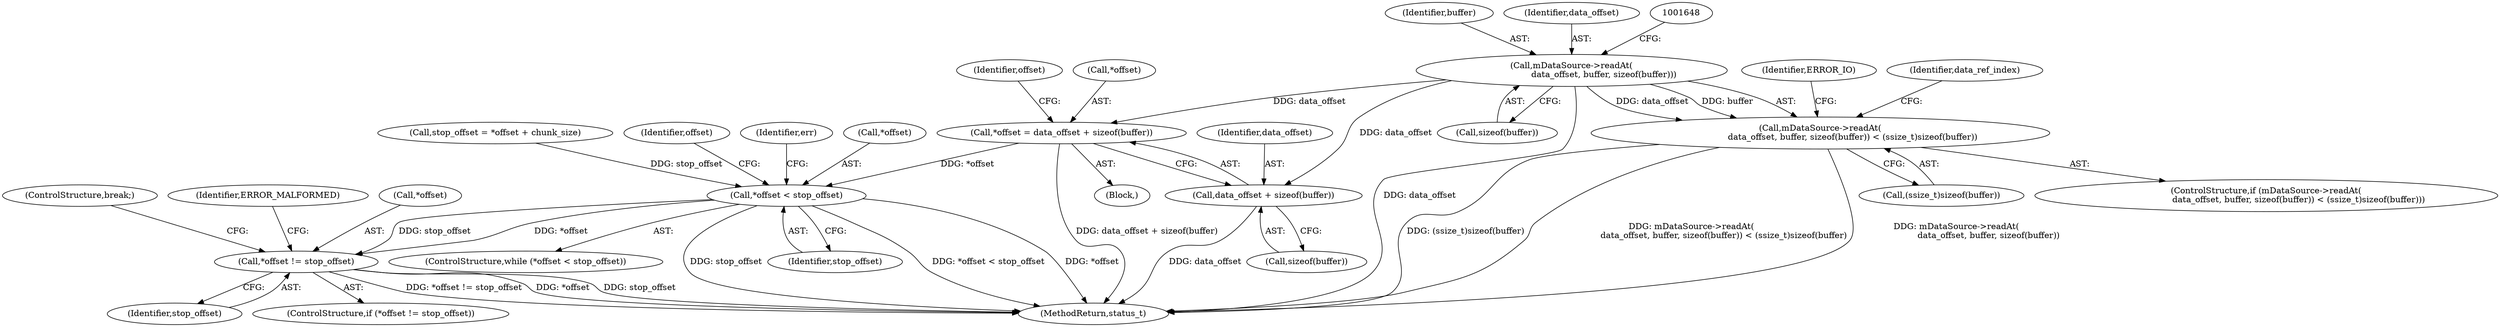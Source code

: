 digraph "0_Android_2674a7218eaa3c87f2ee26d26da5b9170e10f859@API" {
"1001642" [label="(Call,mDataSource->readAt(\n                        data_offset, buffer, sizeof(buffer)))"];
"1001641" [label="(Call,mDataSource->readAt(\n                        data_offset, buffer, sizeof(buffer)) < (ssize_t)sizeof(buffer))"];
"1001722" [label="(Call,*offset = data_offset + sizeof(buffer))"];
"1001730" [label="(Call,*offset < stop_offset)"];
"1001751" [label="(Call,*offset != stop_offset)"];
"1001725" [label="(Call,data_offset + sizeof(buffer))"];
"1001642" [label="(Call,mDataSource->readAt(\n                        data_offset, buffer, sizeof(buffer)))"];
"1001730" [label="(Call,*offset < stop_offset)"];
"1001729" [label="(ControlStructure,while (*offset < stop_offset))"];
"1001653" [label="(Identifier,ERROR_IO)"];
"1002927" [label="(MethodReturn,status_t)"];
"1001758" [label="(ControlStructure,break;)"];
"1001751" [label="(Call,*offset != stop_offset)"];
"1001753" [label="(Identifier,offset)"];
"1001641" [label="(Call,mDataSource->readAt(\n                        data_offset, buffer, sizeof(buffer)) < (ssize_t)sizeof(buffer))"];
"1001647" [label="(Call,(ssize_t)sizeof(buffer))"];
"1001733" [label="(Identifier,stop_offset)"];
"1001625" [label="(Block,)"];
"1001757" [label="(Identifier,ERROR_MALFORMED)"];
"1001644" [label="(Identifier,buffer)"];
"1001722" [label="(Call,*offset = data_offset + sizeof(buffer))"];
"1001754" [label="(Identifier,stop_offset)"];
"1001645" [label="(Call,sizeof(buffer))"];
"1001725" [label="(Call,data_offset + sizeof(buffer))"];
"1001643" [label="(Identifier,data_offset)"];
"1001727" [label="(Call,sizeof(buffer))"];
"1001723" [label="(Call,*offset)"];
"1001737" [label="(Identifier,err)"];
"1001752" [label="(Call,*offset)"];
"1001732" [label="(Identifier,offset)"];
"1001750" [label="(ControlStructure,if (*offset != stop_offset))"];
"1001640" [label="(ControlStructure,if (mDataSource->readAt(\n                        data_offset, buffer, sizeof(buffer)) < (ssize_t)sizeof(buffer)))"];
"1001726" [label="(Identifier,data_offset)"];
"1001731" [label="(Call,*offset)"];
"1001716" [label="(Call,stop_offset = *offset + chunk_size)"];
"1001656" [label="(Identifier,data_ref_index)"];
"1001642" -> "1001641"  [label="AST: "];
"1001642" -> "1001645"  [label="CFG: "];
"1001643" -> "1001642"  [label="AST: "];
"1001644" -> "1001642"  [label="AST: "];
"1001645" -> "1001642"  [label="AST: "];
"1001648" -> "1001642"  [label="CFG: "];
"1001642" -> "1002927"  [label="DDG: data_offset"];
"1001642" -> "1001641"  [label="DDG: data_offset"];
"1001642" -> "1001641"  [label="DDG: buffer"];
"1001642" -> "1001722"  [label="DDG: data_offset"];
"1001642" -> "1001725"  [label="DDG: data_offset"];
"1001641" -> "1001640"  [label="AST: "];
"1001641" -> "1001647"  [label="CFG: "];
"1001647" -> "1001641"  [label="AST: "];
"1001653" -> "1001641"  [label="CFG: "];
"1001656" -> "1001641"  [label="CFG: "];
"1001641" -> "1002927"  [label="DDG: mDataSource->readAt(\n                        data_offset, buffer, sizeof(buffer))"];
"1001641" -> "1002927"  [label="DDG: (ssize_t)sizeof(buffer)"];
"1001641" -> "1002927"  [label="DDG: mDataSource->readAt(\n                        data_offset, buffer, sizeof(buffer)) < (ssize_t)sizeof(buffer)"];
"1001722" -> "1001625"  [label="AST: "];
"1001722" -> "1001725"  [label="CFG: "];
"1001723" -> "1001722"  [label="AST: "];
"1001725" -> "1001722"  [label="AST: "];
"1001732" -> "1001722"  [label="CFG: "];
"1001722" -> "1002927"  [label="DDG: data_offset + sizeof(buffer)"];
"1001722" -> "1001730"  [label="DDG: *offset"];
"1001730" -> "1001729"  [label="AST: "];
"1001730" -> "1001733"  [label="CFG: "];
"1001731" -> "1001730"  [label="AST: "];
"1001733" -> "1001730"  [label="AST: "];
"1001737" -> "1001730"  [label="CFG: "];
"1001753" -> "1001730"  [label="CFG: "];
"1001730" -> "1002927"  [label="DDG: *offset < stop_offset"];
"1001730" -> "1002927"  [label="DDG: *offset"];
"1001730" -> "1002927"  [label="DDG: stop_offset"];
"1001716" -> "1001730"  [label="DDG: stop_offset"];
"1001730" -> "1001751"  [label="DDG: *offset"];
"1001730" -> "1001751"  [label="DDG: stop_offset"];
"1001751" -> "1001750"  [label="AST: "];
"1001751" -> "1001754"  [label="CFG: "];
"1001752" -> "1001751"  [label="AST: "];
"1001754" -> "1001751"  [label="AST: "];
"1001757" -> "1001751"  [label="CFG: "];
"1001758" -> "1001751"  [label="CFG: "];
"1001751" -> "1002927"  [label="DDG: *offset != stop_offset"];
"1001751" -> "1002927"  [label="DDG: *offset"];
"1001751" -> "1002927"  [label="DDG: stop_offset"];
"1001725" -> "1001727"  [label="CFG: "];
"1001726" -> "1001725"  [label="AST: "];
"1001727" -> "1001725"  [label="AST: "];
"1001725" -> "1002927"  [label="DDG: data_offset"];
}
